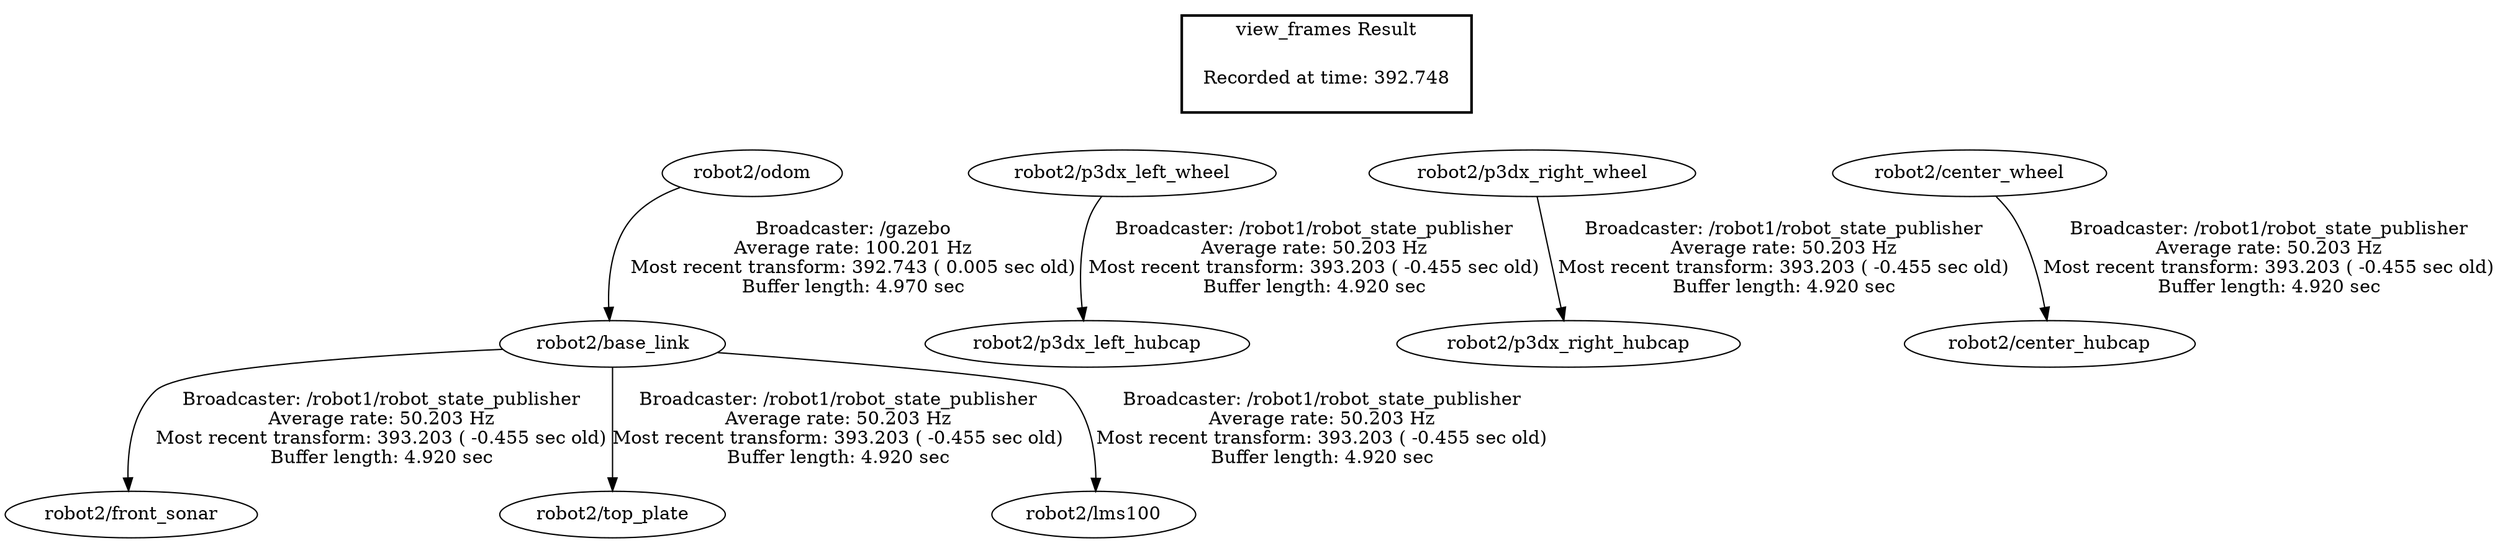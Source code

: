 digraph G {
"robot2/odom" -> "robot2/base_link"[label="Broadcaster: /gazebo\nAverage rate: 100.201 Hz\nMost recent transform: 392.743 ( 0.005 sec old)\nBuffer length: 4.970 sec\n"];
"robot2/base_link" -> "robot2/front_sonar"[label="Broadcaster: /robot1/robot_state_publisher\nAverage rate: 50.203 Hz\nMost recent transform: 393.203 ( -0.455 sec old)\nBuffer length: 4.920 sec\n"];
"robot2/p3dx_left_wheel" -> "robot2/p3dx_left_hubcap"[label="Broadcaster: /robot1/robot_state_publisher\nAverage rate: 50.203 Hz\nMost recent transform: 393.203 ( -0.455 sec old)\nBuffer length: 4.920 sec\n"];
"robot2/p3dx_right_wheel" -> "robot2/p3dx_right_hubcap"[label="Broadcaster: /robot1/robot_state_publisher\nAverage rate: 50.203 Hz\nMost recent transform: 393.203 ( -0.455 sec old)\nBuffer length: 4.920 sec\n"];
"robot2/base_link" -> "robot2/top_plate"[label="Broadcaster: /robot1/robot_state_publisher\nAverage rate: 50.203 Hz\nMost recent transform: 393.203 ( -0.455 sec old)\nBuffer length: 4.920 sec\n"];
"robot2/center_wheel" -> "robot2/center_hubcap"[label="Broadcaster: /robot1/robot_state_publisher\nAverage rate: 50.203 Hz\nMost recent transform: 393.203 ( -0.455 sec old)\nBuffer length: 4.920 sec\n"];
"robot2/base_link" -> "robot2/lms100"[label="Broadcaster: /robot1/robot_state_publisher\nAverage rate: 50.203 Hz\nMost recent transform: 393.203 ( -0.455 sec old)\nBuffer length: 4.920 sec\n"];
edge [style=invis];
 subgraph cluster_legend { style=bold; color=black; label ="view_frames Result";
"Recorded at time: 392.748"[ shape=plaintext ] ;
 }->"robot2/odom";
edge [style=invis];
 subgraph cluster_legend { style=bold; color=black; label ="view_frames Result";
"Recorded at time: 392.748"[ shape=plaintext ] ;
 }->"robot2/p3dx_left_wheel";
edge [style=invis];
 subgraph cluster_legend { style=bold; color=black; label ="view_frames Result";
"Recorded at time: 392.748"[ shape=plaintext ] ;
 }->"robot2/p3dx_right_wheel";
edge [style=invis];
 subgraph cluster_legend { style=bold; color=black; label ="view_frames Result";
"Recorded at time: 392.748"[ shape=plaintext ] ;
 }->"robot2/center_wheel";
}